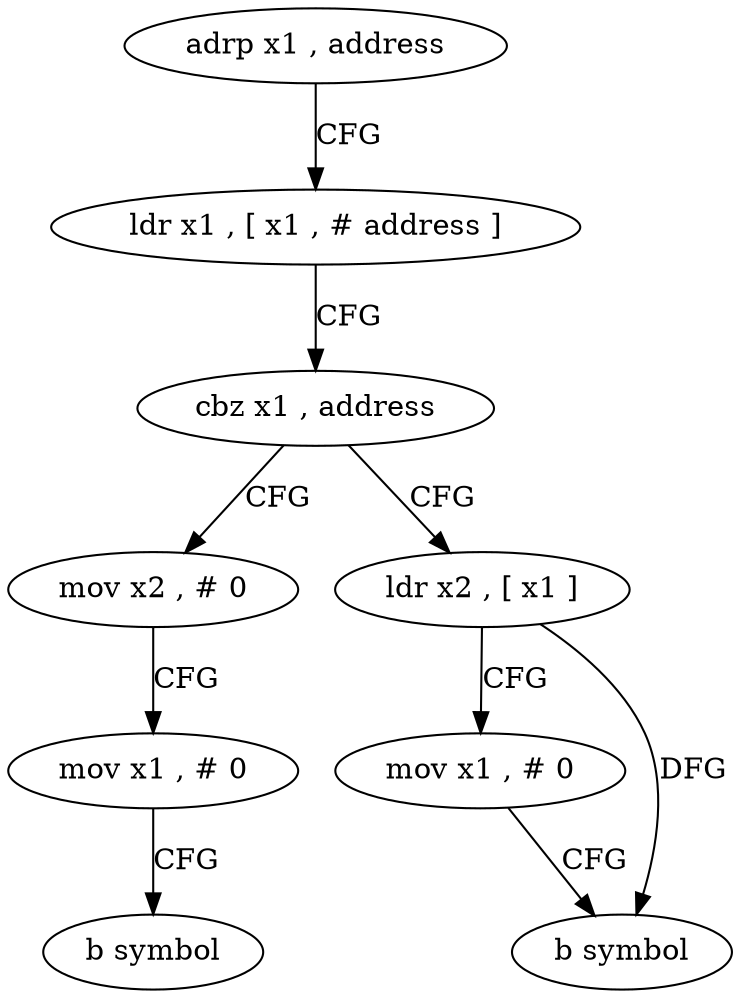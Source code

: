 digraph "func" {
"4544072" [label = "adrp x1 , address" ]
"4544076" [label = "ldr x1 , [ x1 , # address ]" ]
"4544080" [label = "cbz x1 , address" ]
"4544096" [label = "mov x2 , # 0" ]
"4544084" [label = "ldr x2 , [ x1 ]" ]
"4544100" [label = "mov x1 , # 0" ]
"4544104" [label = "b symbol" ]
"4544088" [label = "mov x1 , # 0" ]
"4544092" [label = "b symbol" ]
"4544072" -> "4544076" [ label = "CFG" ]
"4544076" -> "4544080" [ label = "CFG" ]
"4544080" -> "4544096" [ label = "CFG" ]
"4544080" -> "4544084" [ label = "CFG" ]
"4544096" -> "4544100" [ label = "CFG" ]
"4544084" -> "4544088" [ label = "CFG" ]
"4544084" -> "4544092" [ label = "DFG" ]
"4544100" -> "4544104" [ label = "CFG" ]
"4544088" -> "4544092" [ label = "CFG" ]
}
